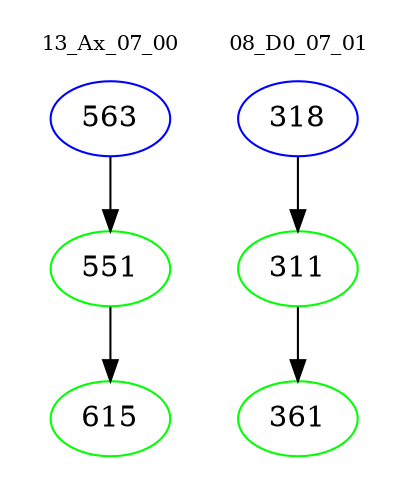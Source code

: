 digraph{
subgraph cluster_0 {
color = white
label = "13_Ax_07_00";
fontsize=10;
T0_563 [label="563", color="blue"]
T0_563 -> T0_551 [color="black"]
T0_551 [label="551", color="green"]
T0_551 -> T0_615 [color="black"]
T0_615 [label="615", color="green"]
}
subgraph cluster_1 {
color = white
label = "08_D0_07_01";
fontsize=10;
T1_318 [label="318", color="blue"]
T1_318 -> T1_311 [color="black"]
T1_311 [label="311", color="green"]
T1_311 -> T1_361 [color="black"]
T1_361 [label="361", color="green"]
}
}
